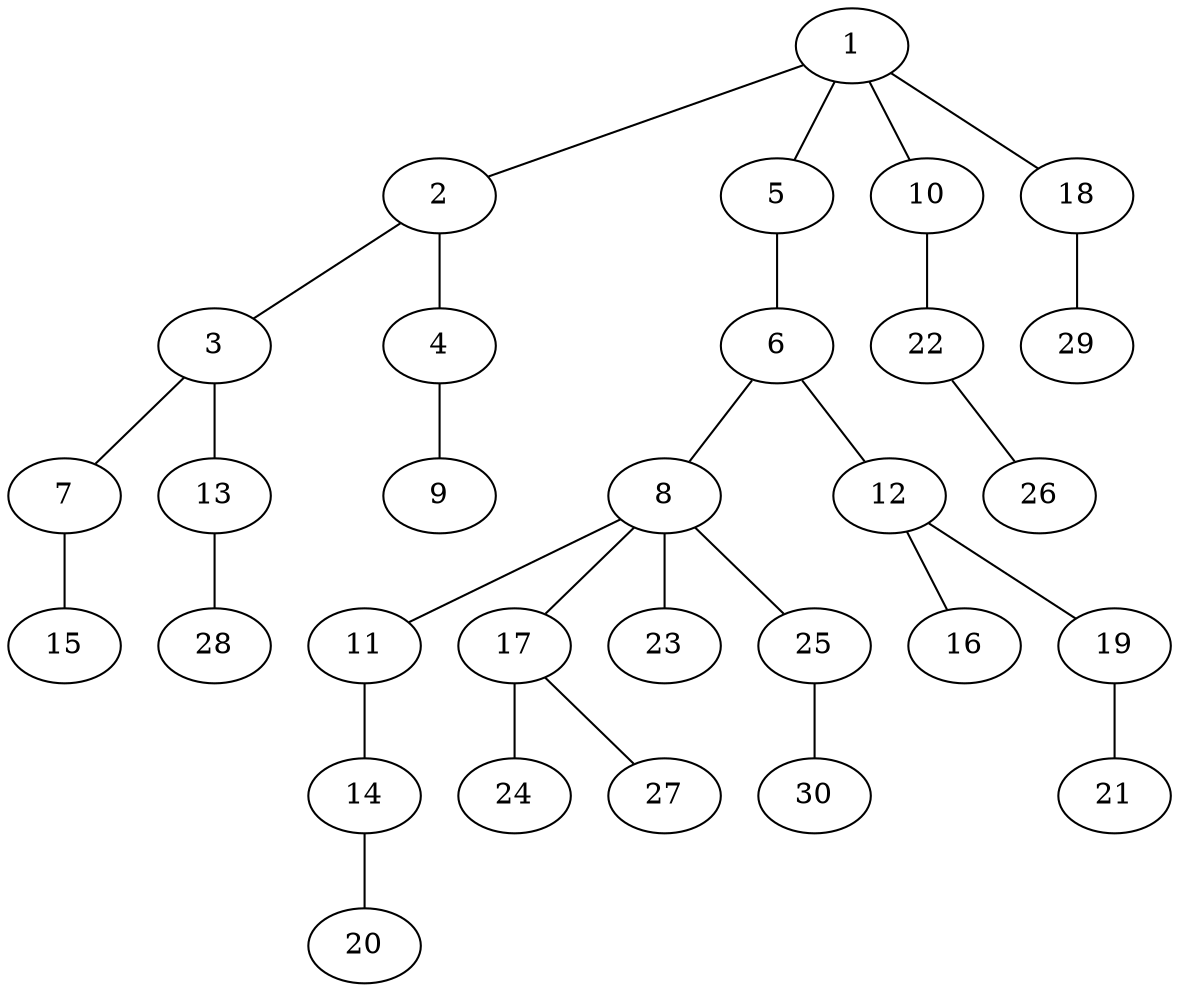 graph graphname {1--2
1--5
1--10
1--18
2--3
2--4
3--7
3--13
4--9
5--6
6--8
6--12
7--15
8--11
8--17
8--23
8--25
10--22
11--14
12--16
12--19
13--28
14--20
17--24
17--27
18--29
19--21
22--26
25--30
}